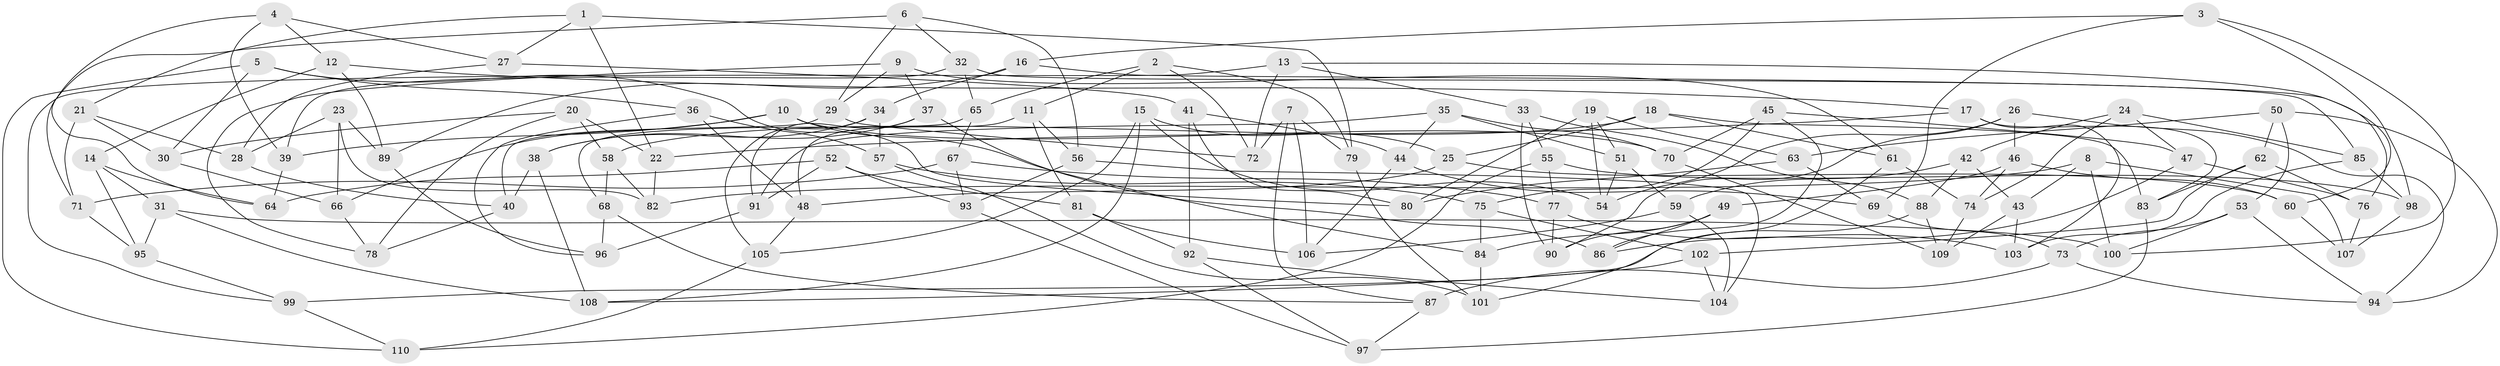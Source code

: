 // coarse degree distribution, {6: 0.5970149253731343, 4: 0.34328358208955223, 3: 0.029850746268656716, 5: 0.029850746268656716}
// Generated by graph-tools (version 1.1) at 2025/24/03/03/25 07:24:23]
// undirected, 110 vertices, 220 edges
graph export_dot {
graph [start="1"]
  node [color=gray90,style=filled];
  1;
  2;
  3;
  4;
  5;
  6;
  7;
  8;
  9;
  10;
  11;
  12;
  13;
  14;
  15;
  16;
  17;
  18;
  19;
  20;
  21;
  22;
  23;
  24;
  25;
  26;
  27;
  28;
  29;
  30;
  31;
  32;
  33;
  34;
  35;
  36;
  37;
  38;
  39;
  40;
  41;
  42;
  43;
  44;
  45;
  46;
  47;
  48;
  49;
  50;
  51;
  52;
  53;
  54;
  55;
  56;
  57;
  58;
  59;
  60;
  61;
  62;
  63;
  64;
  65;
  66;
  67;
  68;
  69;
  70;
  71;
  72;
  73;
  74;
  75;
  76;
  77;
  78;
  79;
  80;
  81;
  82;
  83;
  84;
  85;
  86;
  87;
  88;
  89;
  90;
  91;
  92;
  93;
  94;
  95;
  96;
  97;
  98;
  99;
  100;
  101;
  102;
  103;
  104;
  105;
  106;
  107;
  108;
  109;
  110;
  1 -- 27;
  1 -- 21;
  1 -- 22;
  1 -- 79;
  2 -- 11;
  2 -- 72;
  2 -- 79;
  2 -- 65;
  3 -- 98;
  3 -- 69;
  3 -- 100;
  3 -- 16;
  4 -- 12;
  4 -- 27;
  4 -- 64;
  4 -- 39;
  5 -- 80;
  5 -- 36;
  5 -- 30;
  5 -- 110;
  6 -- 71;
  6 -- 29;
  6 -- 56;
  6 -- 32;
  7 -- 106;
  7 -- 72;
  7 -- 79;
  7 -- 87;
  8 -- 82;
  8 -- 43;
  8 -- 100;
  8 -- 107;
  9 -- 29;
  9 -- 37;
  9 -- 78;
  9 -- 61;
  10 -- 66;
  10 -- 39;
  10 -- 84;
  10 -- 70;
  11 -- 48;
  11 -- 56;
  11 -- 81;
  12 -- 14;
  12 -- 17;
  12 -- 89;
  13 -- 60;
  13 -- 33;
  13 -- 99;
  13 -- 72;
  14 -- 31;
  14 -- 64;
  14 -- 95;
  15 -- 105;
  15 -- 108;
  15 -- 25;
  15 -- 54;
  16 -- 34;
  16 -- 89;
  16 -- 76;
  17 -- 22;
  17 -- 103;
  17 -- 83;
  18 -- 58;
  18 -- 83;
  18 -- 61;
  18 -- 25;
  19 -- 51;
  19 -- 80;
  19 -- 54;
  19 -- 63;
  20 -- 78;
  20 -- 22;
  20 -- 58;
  20 -- 30;
  21 -- 71;
  21 -- 28;
  21 -- 30;
  22 -- 82;
  23 -- 82;
  23 -- 89;
  23 -- 28;
  23 -- 66;
  24 -- 47;
  24 -- 42;
  24 -- 85;
  24 -- 74;
  25 -- 60;
  25 -- 48;
  26 -- 54;
  26 -- 90;
  26 -- 94;
  26 -- 46;
  27 -- 41;
  27 -- 28;
  28 -- 40;
  29 -- 72;
  29 -- 40;
  30 -- 66;
  31 -- 100;
  31 -- 108;
  31 -- 95;
  32 -- 39;
  32 -- 85;
  32 -- 65;
  33 -- 88;
  33 -- 55;
  33 -- 90;
  34 -- 38;
  34 -- 105;
  34 -- 57;
  35 -- 44;
  35 -- 51;
  35 -- 91;
  35 -- 70;
  36 -- 57;
  36 -- 96;
  36 -- 48;
  37 -- 38;
  37 -- 86;
  37 -- 91;
  38 -- 40;
  38 -- 108;
  39 -- 64;
  40 -- 78;
  41 -- 92;
  41 -- 44;
  41 -- 80;
  42 -- 43;
  42 -- 59;
  42 -- 88;
  43 -- 109;
  43 -- 103;
  44 -- 69;
  44 -- 106;
  45 -- 75;
  45 -- 70;
  45 -- 86;
  45 -- 47;
  46 -- 74;
  46 -- 60;
  46 -- 49;
  47 -- 76;
  47 -- 86;
  48 -- 105;
  49 -- 90;
  49 -- 84;
  49 -- 86;
  50 -- 62;
  50 -- 63;
  50 -- 94;
  50 -- 53;
  51 -- 59;
  51 -- 54;
  52 -- 91;
  52 -- 93;
  52 -- 81;
  52 -- 64;
  53 -- 94;
  53 -- 73;
  53 -- 100;
  55 -- 98;
  55 -- 77;
  55 -- 110;
  56 -- 93;
  56 -- 104;
  57 -- 75;
  57 -- 101;
  58 -- 82;
  58 -- 68;
  59 -- 106;
  59 -- 104;
  60 -- 107;
  61 -- 74;
  61 -- 101;
  62 -- 76;
  62 -- 83;
  62 -- 102;
  63 -- 69;
  63 -- 80;
  65 -- 68;
  65 -- 67;
  66 -- 78;
  67 -- 71;
  67 -- 93;
  67 -- 77;
  68 -- 87;
  68 -- 96;
  69 -- 73;
  70 -- 109;
  71 -- 95;
  73 -- 94;
  73 -- 87;
  74 -- 109;
  75 -- 84;
  75 -- 102;
  76 -- 107;
  77 -- 90;
  77 -- 103;
  79 -- 101;
  81 -- 92;
  81 -- 106;
  83 -- 97;
  84 -- 101;
  85 -- 103;
  85 -- 98;
  87 -- 97;
  88 -- 99;
  88 -- 109;
  89 -- 96;
  91 -- 96;
  92 -- 104;
  92 -- 97;
  93 -- 97;
  95 -- 99;
  98 -- 107;
  99 -- 110;
  102 -- 108;
  102 -- 104;
  105 -- 110;
}
